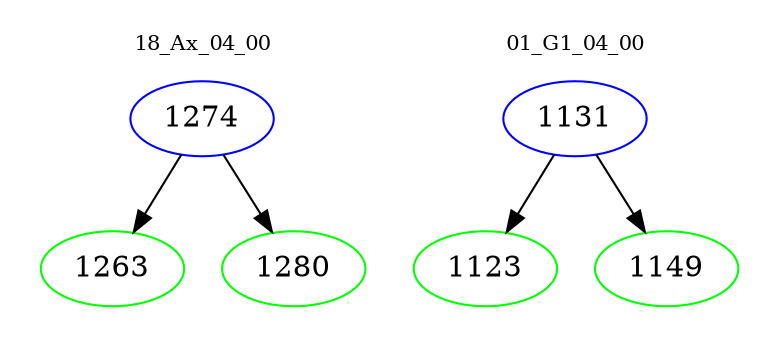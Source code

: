 digraph{
subgraph cluster_0 {
color = white
label = "18_Ax_04_00";
fontsize=10;
T0_1274 [label="1274", color="blue"]
T0_1274 -> T0_1263 [color="black"]
T0_1263 [label="1263", color="green"]
T0_1274 -> T0_1280 [color="black"]
T0_1280 [label="1280", color="green"]
}
subgraph cluster_1 {
color = white
label = "01_G1_04_00";
fontsize=10;
T1_1131 [label="1131", color="blue"]
T1_1131 -> T1_1123 [color="black"]
T1_1123 [label="1123", color="green"]
T1_1131 -> T1_1149 [color="black"]
T1_1149 [label="1149", color="green"]
}
}
